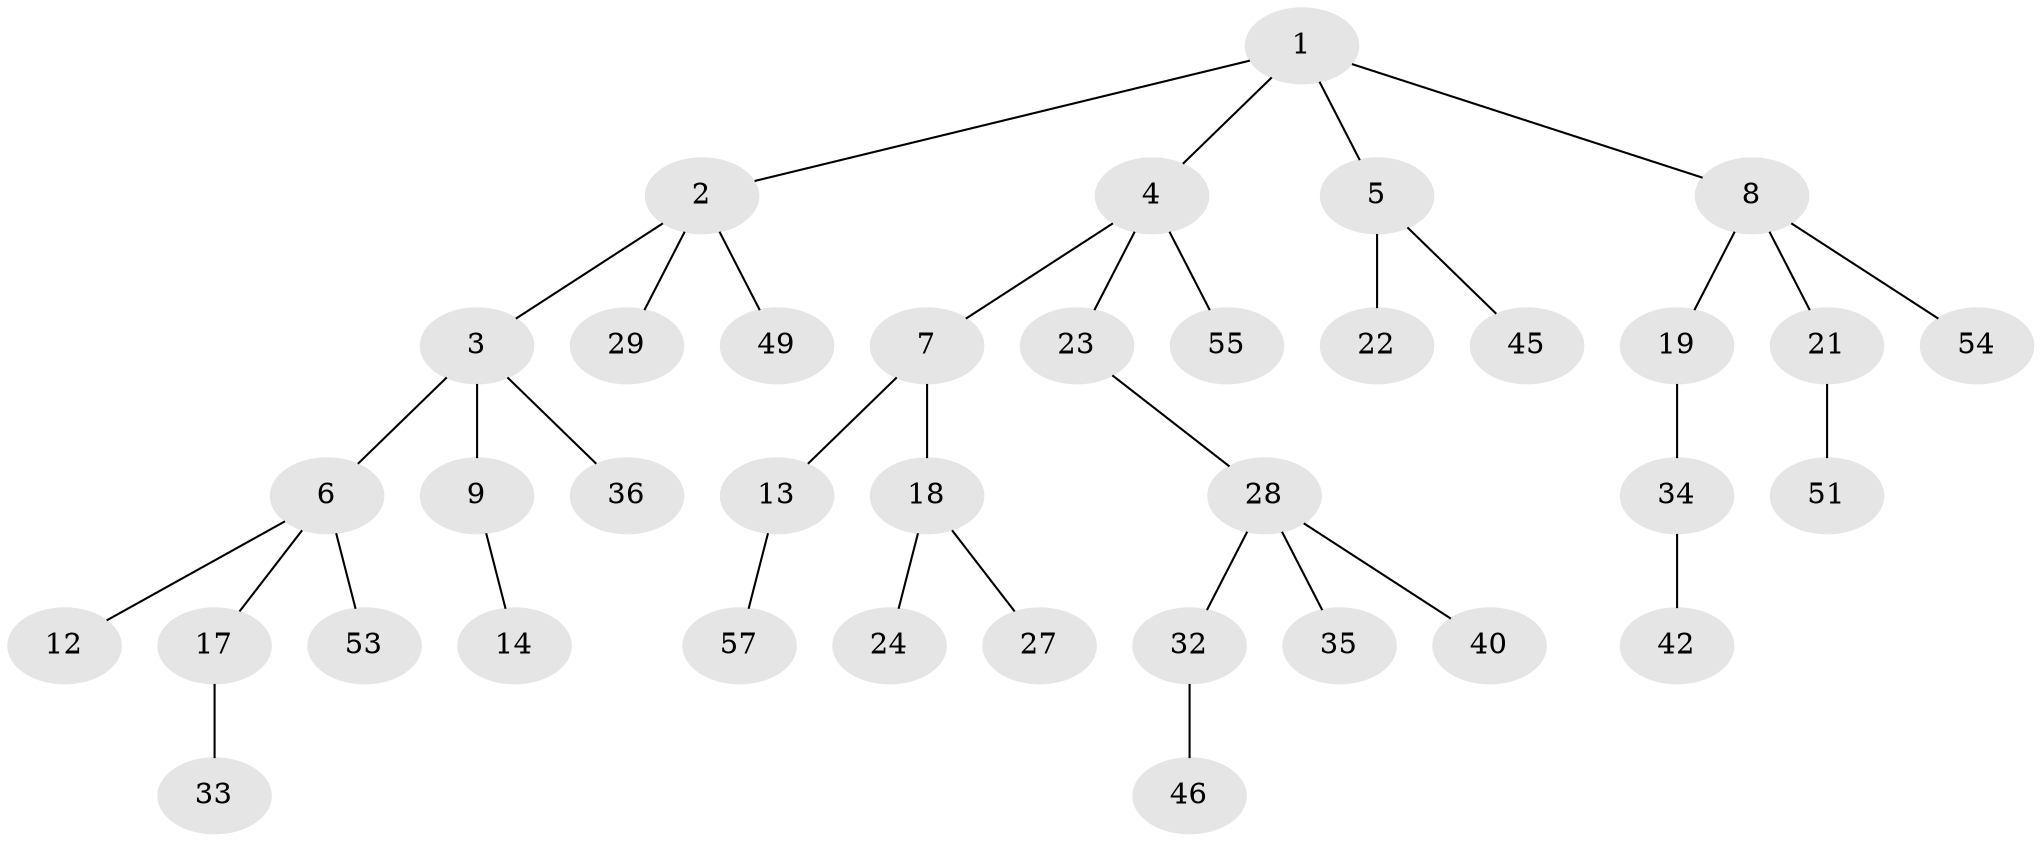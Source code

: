 // Generated by graph-tools (version 1.1) at 2025/52/02/27/25 19:52:11]
// undirected, 37 vertices, 36 edges
graph export_dot {
graph [start="1"]
  node [color=gray90,style=filled];
  1 [super="+11"];
  2 [super="+10"];
  3 [super="+50"];
  4 [super="+15"];
  5 [super="+16"];
  6 [super="+39"];
  7 [super="+47"];
  8 [super="+38"];
  9;
  12 [super="+48"];
  13 [super="+20"];
  14 [super="+26"];
  17 [super="+43"];
  18 [super="+25"];
  19 [super="+31"];
  21;
  22 [super="+37"];
  23;
  24;
  27 [super="+59"];
  28 [super="+30"];
  29 [super="+52"];
  32 [super="+41"];
  33;
  34 [super="+44"];
  35;
  36;
  40;
  42;
  45;
  46 [super="+58"];
  49;
  51;
  53 [super="+56"];
  54;
  55;
  57;
  1 -- 2;
  1 -- 4;
  1 -- 5;
  1 -- 8;
  2 -- 3;
  2 -- 29;
  2 -- 49;
  3 -- 6;
  3 -- 9;
  3 -- 36;
  4 -- 7;
  4 -- 23;
  4 -- 55;
  5 -- 22;
  5 -- 45;
  6 -- 12;
  6 -- 17;
  6 -- 53;
  7 -- 13;
  7 -- 18;
  8 -- 19;
  8 -- 21;
  8 -- 54;
  9 -- 14;
  13 -- 57;
  17 -- 33;
  18 -- 24;
  18 -- 27;
  19 -- 34;
  21 -- 51;
  23 -- 28;
  28 -- 32;
  28 -- 35;
  28 -- 40;
  32 -- 46;
  34 -- 42;
}
